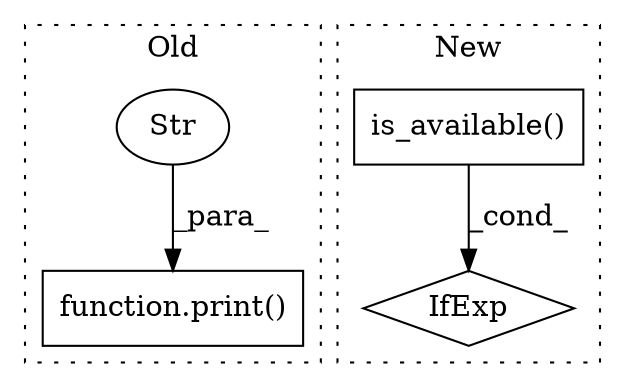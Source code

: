 digraph G {
subgraph cluster0 {
1 [label="function.print()" a="75" s="5091,5174" l="6,1" shape="box"];
4 [label="Str" a="66" s="5097" l="77" shape="ellipse"];
label = "Old";
style="dotted";
}
subgraph cluster1 {
2 [label="is_available()" a="75" s="5231" l="25" shape="box"];
3 [label="IfExp" a="51" s="5227,5256" l="4,6" shape="diamond"];
label = "New";
style="dotted";
}
2 -> 3 [label="_cond_"];
4 -> 1 [label="_para_"];
}